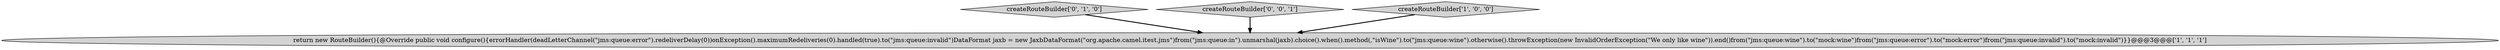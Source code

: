 digraph {
0 [style = filled, label = "return new RouteBuilder(){@Override public void configure(){errorHandler(deadLetterChannel(\"jms:queue:error\").redeliverDelay(0))onException().maximumRedeliveries(0).handled(true).to(\"jms:queue:invalid\")DataFormat jaxb = new JaxbDataFormat(\"org.apache.camel.itest.jms\")from(\"jms:queue:in\").unmarshal(jaxb).choice().when().method(,\"isWine\").to(\"jms:queue:wine\").otherwise().throwException(new InvalidOrderException(\"We only like wine\")).end()from(\"jms:queue:wine\").to(\"mock:wine\")from(\"jms:queue:error\").to(\"mock:error\")from(\"jms:queue:invalid\").to(\"mock:invalid\")}}@@@3@@@['1', '1', '1']", fillcolor = lightgray, shape = ellipse image = "AAA0AAABBB1BBB"];
2 [style = filled, label = "createRouteBuilder['0', '1', '0']", fillcolor = lightgray, shape = diamond image = "AAA0AAABBB2BBB"];
3 [style = filled, label = "createRouteBuilder['0', '0', '1']", fillcolor = lightgray, shape = diamond image = "AAA0AAABBB3BBB"];
1 [style = filled, label = "createRouteBuilder['1', '0', '0']", fillcolor = lightgray, shape = diamond image = "AAA0AAABBB1BBB"];
2->0 [style = bold, label=""];
3->0 [style = bold, label=""];
1->0 [style = bold, label=""];
}
